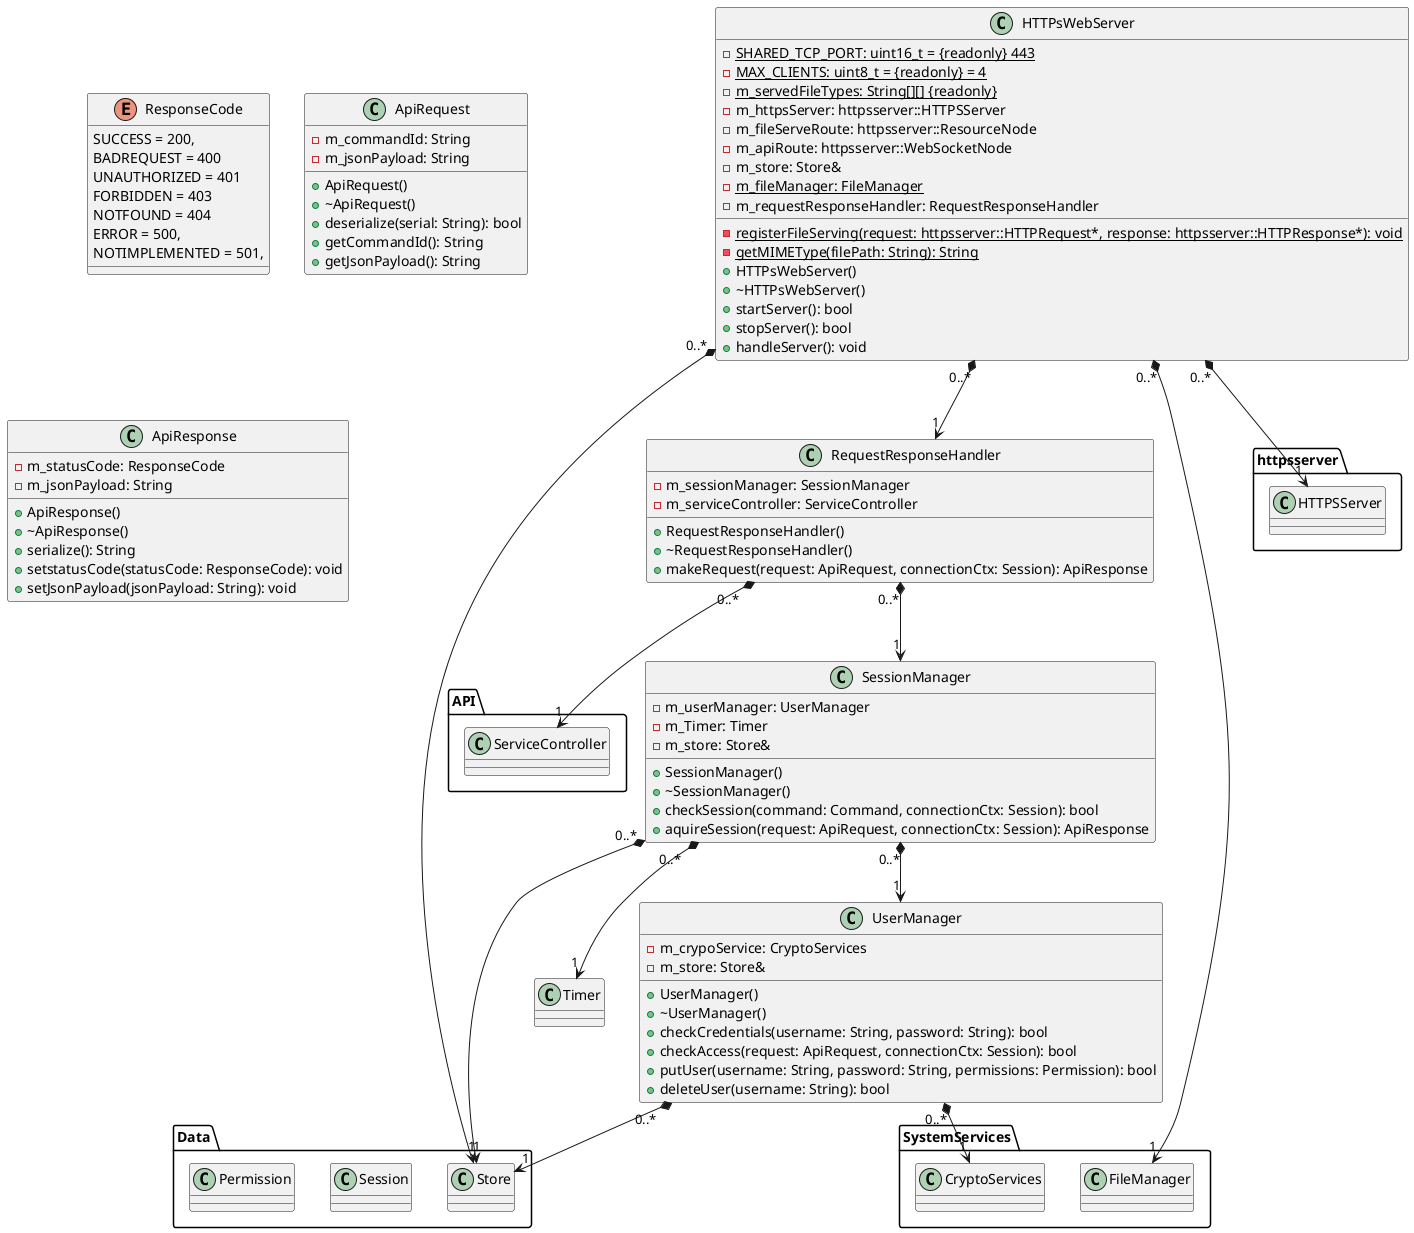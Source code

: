 @startuml

package SystemServices
{
    class FileManager
    class CryptoServices
}

package Data
{
    class Store
    class Session
    class Permission
}

package API
{
    class ServiceController
}

package httpsserver
{
    class HTTPSServer
}

enum ResponseCode
{
    SUCCESS = 200,
    BADREQUEST = 400
    UNAUTHORIZED = 401
    FORBIDDEN = 403
    NOTFOUND = 404
    ERROR = 500,
    NOTIMPLEMENTED = 501,
}

class ApiRequest
{
    - m_commandId: String
    - m_jsonPayload: String
    + ApiRequest()
    + ~ApiRequest()
    + deserialize(serial: String): bool
    + getCommandId(): String
    + getJsonPayload(): String
}

class ApiResponse
{
    - m_statusCode: ResponseCode
    - m_jsonPayload: String
    + ApiResponse()
    + ~ApiResponse()
    + serialize(): String
    + setstatusCode(statusCode: ResponseCode): void
    + setJsonPayload(jsonPayload: String): void
}

class UserManager
{
    - m_crypoService: CryptoServices
    - m_store: Store&
    + UserManager()
    + ~UserManager()
    + checkCredentials(username: String, password: String): bool
    + checkAccess(request: ApiRequest, connectionCtx: Session): bool
    + putUser(username: String, password: String, permissions: Permission): bool
    + deleteUser(username: String): bool
}
UserManager "0..*" *--> "1" CryptoServices
UserManager "0..*" *--> "1" Store

class SessionManager
{
    - m_userManager: UserManager
    - m_Timer: Timer
    - m_store: Store&
    + SessionManager()
    + ~SessionManager()
    + checkSession(command: Command, connectionCtx: Session): bool
    + aquireSession(request: ApiRequest, connectionCtx: Session): ApiResponse
}
SessionManager "0..*" *--> "1" UserManager
SessionManager "0..*" *--> "1" Timer
SessionManager "0..*" *--> "1" Store

class RequestResponseHandler
{
    - m_sessionManager: SessionManager
    - m_serviceController: ServiceController
    + RequestResponseHandler()
    + ~RequestResponseHandler()
    + makeRequest(request: ApiRequest, connectionCtx: Session): ApiResponse
}
RequestResponseHandler "0..*" *--> "1" SessionManager
RequestResponseHandler "0..*" *--> "1" ServiceController

class HTTPsWebServer
{
    - {static} SHARED_TCP_PORT: uint16_t = {readonly} 443
    - {static} MAX_CLIENTS: uint8_t = {readonly} = 4
    - {static} m_servedFileTypes: String[][] {readonly}
    - m_httpsServer: httpsserver::HTTPSServer
    - m_fileServeRoute: httpsserver::ResourceNode
    - m_apiRoute: httpsserver::WebSocketNode
    - m_store: Store&
    - {static} m_fileManager: FileManager
    - m_requestResponseHandler: RequestResponseHandler
    - {static} registerFileServing(request: httpsserver::HTTPRequest*, response: httpsserver::HTTPResponse*): void
    - {static} getMIMEType(filePath: String): String
    + HTTPsWebServer()
    + ~HTTPsWebServer()
    + startServer(): bool
    + stopServer(): bool
    + handleServer(): void
}
HTTPsWebServer "0..*" *--> "1" FileManager
HTTPsWebServer "0..*" *--> "1" Store
HTTPsWebServer "0..*" *--> "1" HTTPSServer
HTTPsWebServer "0..*" *--> "1" RequestResponseHandler

@enduml
